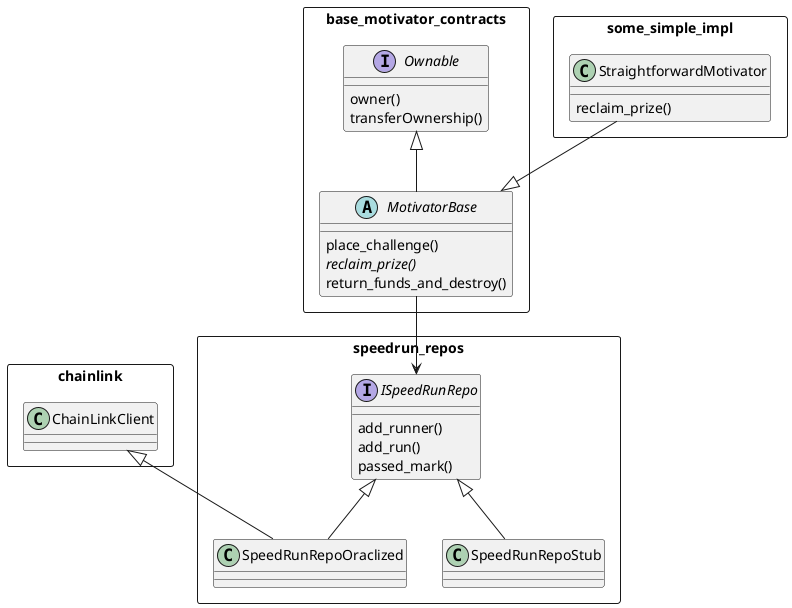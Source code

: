 /'
comment
'/

@startuml

package chainlink <<Rectangle>>{
  class ChainLinkClient{}
}

package speedrun_repos <<Rectangle>> {
interface ISpeedRunRepo{
  add_runner()
  add_run()
  passed_mark()
  }
  
class SpeedRunRepoStub{
}
class SpeedRunRepoOraclized{
  }
}

ISpeedRunRepo <|-- SpeedRunRepoStub
ISpeedRunRepo <|-- SpeedRunRepoOraclized


package base_motivator_contracts <<Rectangle>>{
interface Ownable {
owner()
transferOwnership()
}

abstract class MotivatorBase{
place_challenge()
{abstract} reclaim_prize()
return_funds_and_destroy()
  }
}
Ownable <|-- MotivatorBase

package some_simple_impl <<Rectangle>> {
  class StraightforwardMotivator{
    reclaim_prize()
  }
}
StraightforwardMotivator --|> MotivatorBase
MotivatorBase --> ISpeedRunRepo
ChainLinkClient <|-- SpeedRunRepoOraclized

@enduml